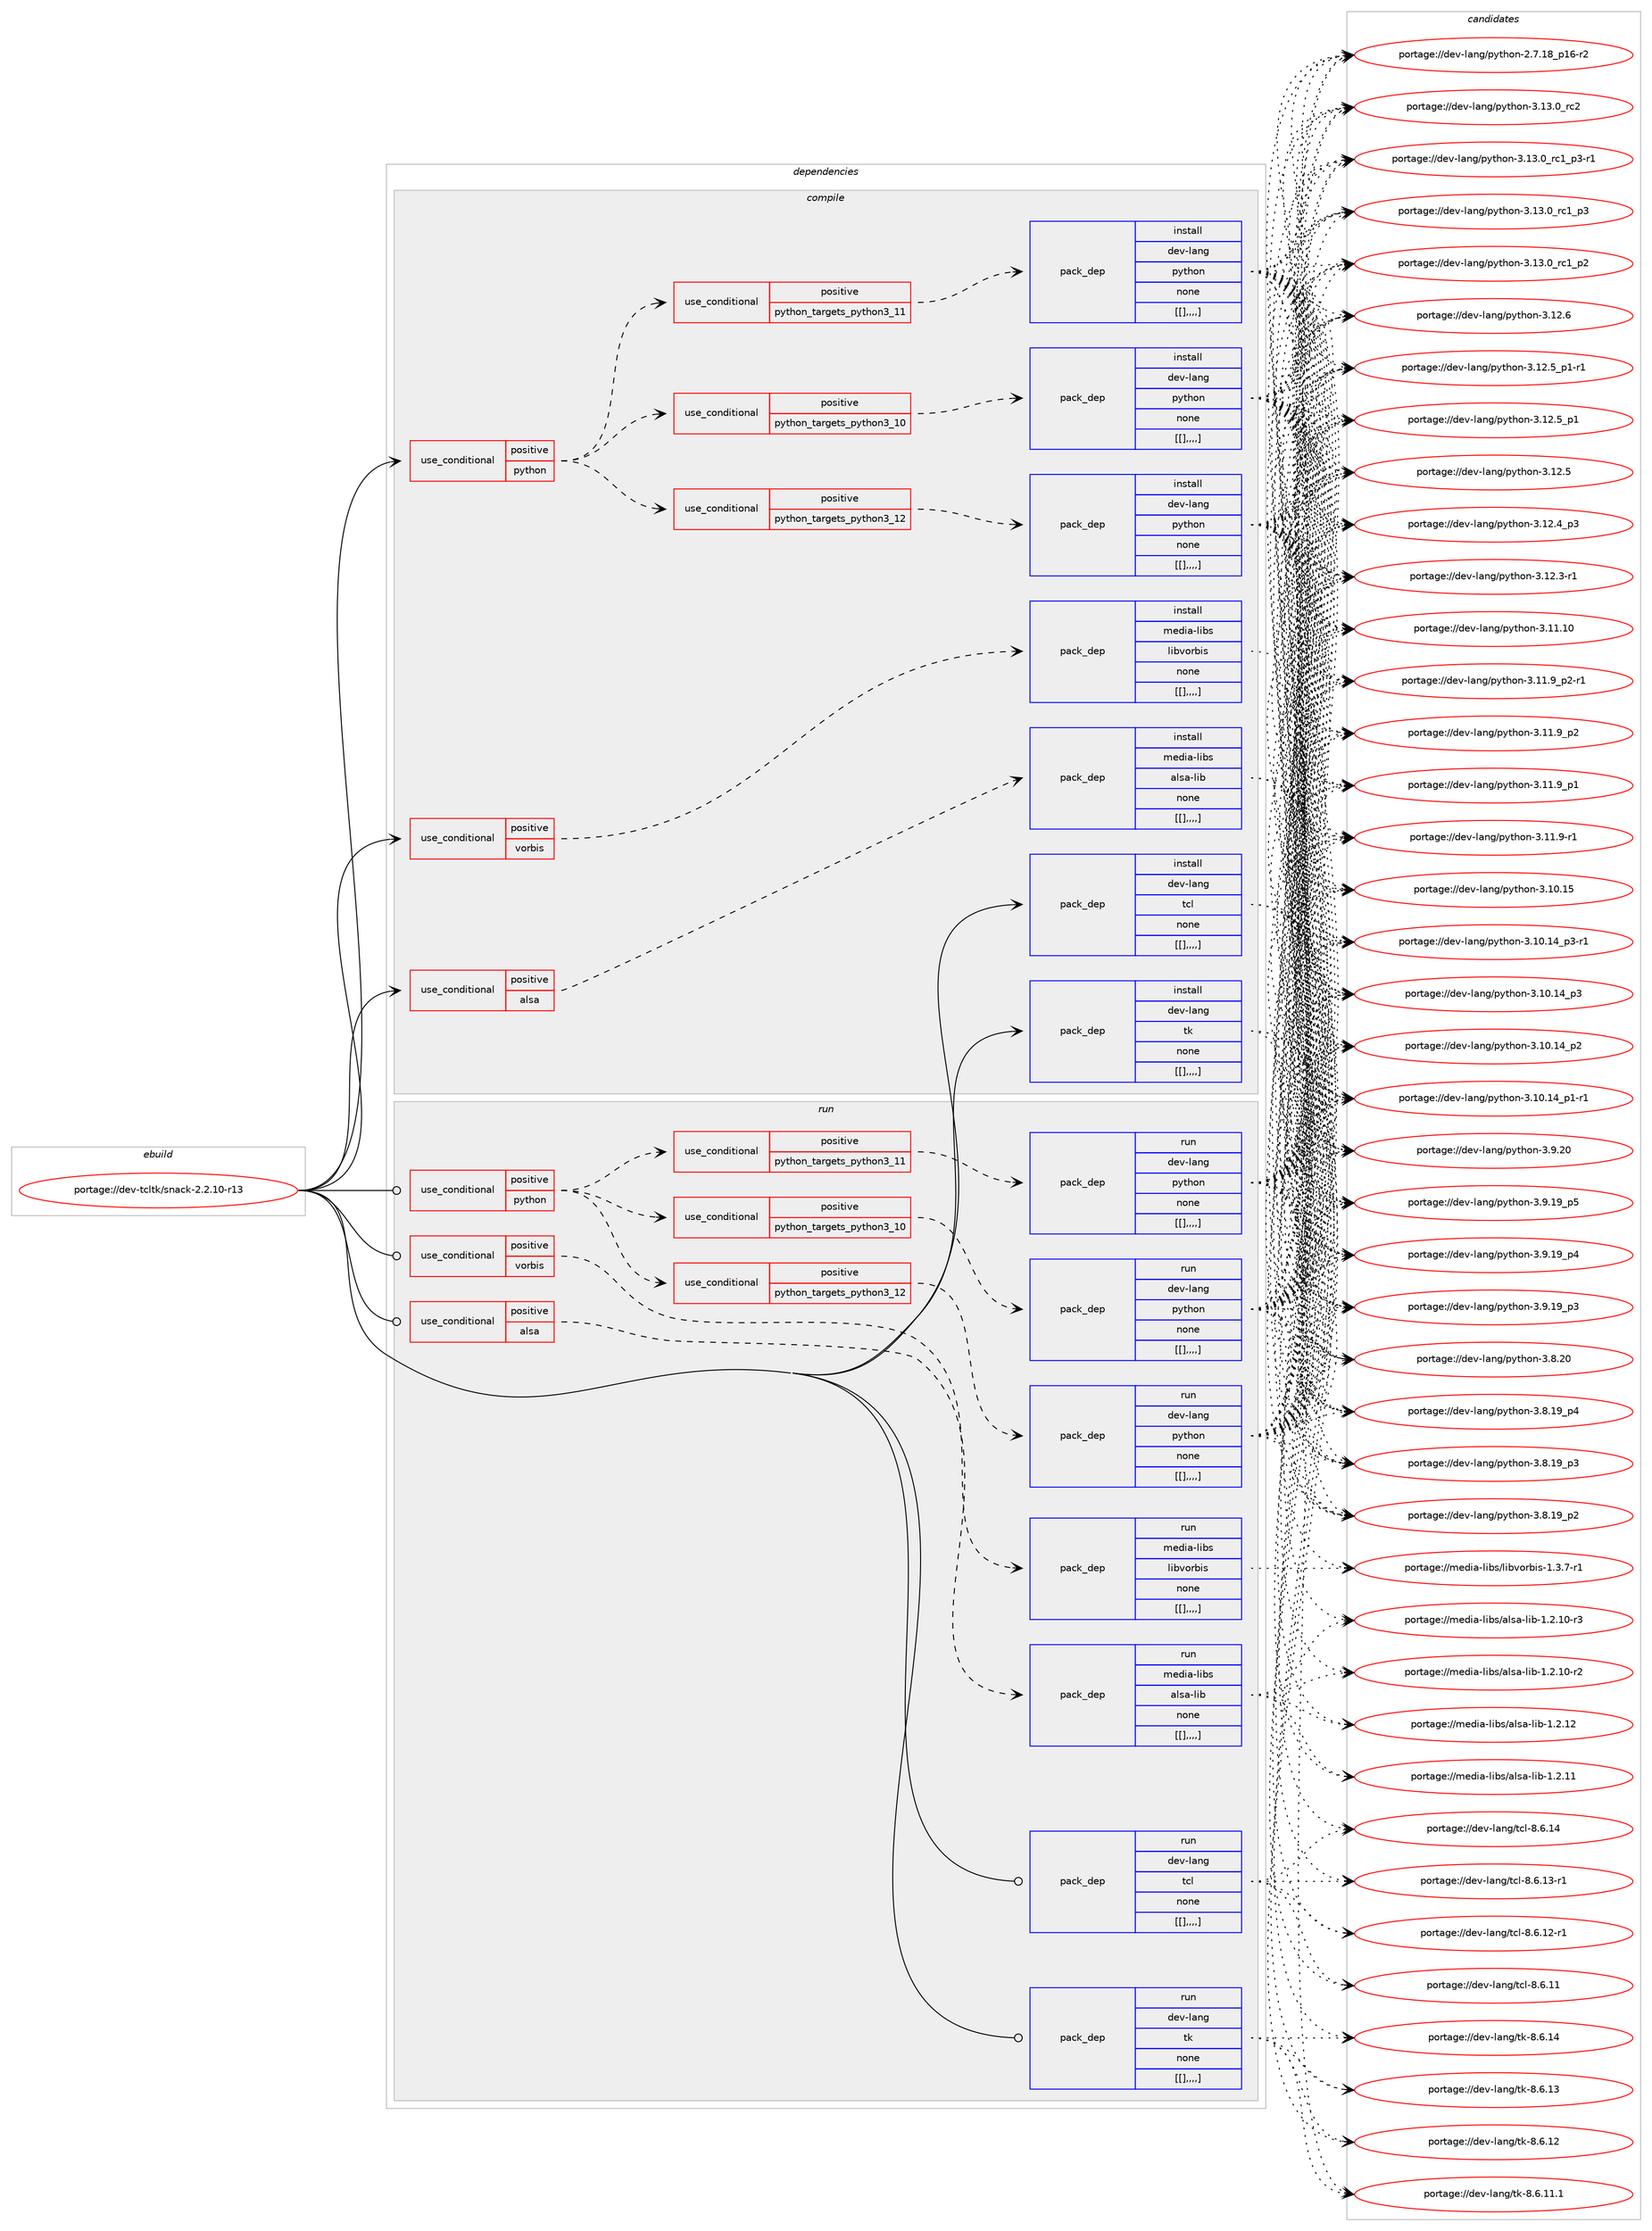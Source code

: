 digraph prolog {

# *************
# Graph options
# *************

newrank=true;
concentrate=true;
compound=true;
graph [rankdir=LR,fontname=Helvetica,fontsize=10,ranksep=1.5];#, ranksep=2.5, nodesep=0.2];
edge  [arrowhead=vee];
node  [fontname=Helvetica,fontsize=10];

# **********
# The ebuild
# **********

subgraph cluster_leftcol {
color=gray;
label=<<i>ebuild</i>>;
id [label="portage://dev-tcltk/snack-2.2.10-r13", color=red, width=4, href="../dev-tcltk/snack-2.2.10-r13.svg"];
}

# ****************
# The dependencies
# ****************

subgraph cluster_midcol {
color=gray;
label=<<i>dependencies</i>>;
subgraph cluster_compile {
fillcolor="#eeeeee";
style=filled;
label=<<i>compile</i>>;
subgraph cond60777 {
dependency212499 [label=<<TABLE BORDER="0" CELLBORDER="1" CELLSPACING="0" CELLPADDING="4"><TR><TD ROWSPAN="3" CELLPADDING="10">use_conditional</TD></TR><TR><TD>positive</TD></TR><TR><TD>alsa</TD></TR></TABLE>>, shape=none, color=red];
subgraph pack150337 {
dependency212500 [label=<<TABLE BORDER="0" CELLBORDER="1" CELLSPACING="0" CELLPADDING="4" WIDTH="220"><TR><TD ROWSPAN="6" CELLPADDING="30">pack_dep</TD></TR><TR><TD WIDTH="110">install</TD></TR><TR><TD>media-libs</TD></TR><TR><TD>alsa-lib</TD></TR><TR><TD>none</TD></TR><TR><TD>[[],,,,]</TD></TR></TABLE>>, shape=none, color=blue];
}
dependency212499:e -> dependency212500:w [weight=20,style="dashed",arrowhead="vee"];
}
id:e -> dependency212499:w [weight=20,style="solid",arrowhead="vee"];
subgraph cond60778 {
dependency212501 [label=<<TABLE BORDER="0" CELLBORDER="1" CELLSPACING="0" CELLPADDING="4"><TR><TD ROWSPAN="3" CELLPADDING="10">use_conditional</TD></TR><TR><TD>positive</TD></TR><TR><TD>python</TD></TR></TABLE>>, shape=none, color=red];
subgraph cond60779 {
dependency212502 [label=<<TABLE BORDER="0" CELLBORDER="1" CELLSPACING="0" CELLPADDING="4"><TR><TD ROWSPAN="3" CELLPADDING="10">use_conditional</TD></TR><TR><TD>positive</TD></TR><TR><TD>python_targets_python3_10</TD></TR></TABLE>>, shape=none, color=red];
subgraph pack150338 {
dependency212503 [label=<<TABLE BORDER="0" CELLBORDER="1" CELLSPACING="0" CELLPADDING="4" WIDTH="220"><TR><TD ROWSPAN="6" CELLPADDING="30">pack_dep</TD></TR><TR><TD WIDTH="110">install</TD></TR><TR><TD>dev-lang</TD></TR><TR><TD>python</TD></TR><TR><TD>none</TD></TR><TR><TD>[[],,,,]</TD></TR></TABLE>>, shape=none, color=blue];
}
dependency212502:e -> dependency212503:w [weight=20,style="dashed",arrowhead="vee"];
}
dependency212501:e -> dependency212502:w [weight=20,style="dashed",arrowhead="vee"];
subgraph cond60780 {
dependency212504 [label=<<TABLE BORDER="0" CELLBORDER="1" CELLSPACING="0" CELLPADDING="4"><TR><TD ROWSPAN="3" CELLPADDING="10">use_conditional</TD></TR><TR><TD>positive</TD></TR><TR><TD>python_targets_python3_11</TD></TR></TABLE>>, shape=none, color=red];
subgraph pack150339 {
dependency212505 [label=<<TABLE BORDER="0" CELLBORDER="1" CELLSPACING="0" CELLPADDING="4" WIDTH="220"><TR><TD ROWSPAN="6" CELLPADDING="30">pack_dep</TD></TR><TR><TD WIDTH="110">install</TD></TR><TR><TD>dev-lang</TD></TR><TR><TD>python</TD></TR><TR><TD>none</TD></TR><TR><TD>[[],,,,]</TD></TR></TABLE>>, shape=none, color=blue];
}
dependency212504:e -> dependency212505:w [weight=20,style="dashed",arrowhead="vee"];
}
dependency212501:e -> dependency212504:w [weight=20,style="dashed",arrowhead="vee"];
subgraph cond60781 {
dependency212506 [label=<<TABLE BORDER="0" CELLBORDER="1" CELLSPACING="0" CELLPADDING="4"><TR><TD ROWSPAN="3" CELLPADDING="10">use_conditional</TD></TR><TR><TD>positive</TD></TR><TR><TD>python_targets_python3_12</TD></TR></TABLE>>, shape=none, color=red];
subgraph pack150340 {
dependency212507 [label=<<TABLE BORDER="0" CELLBORDER="1" CELLSPACING="0" CELLPADDING="4" WIDTH="220"><TR><TD ROWSPAN="6" CELLPADDING="30">pack_dep</TD></TR><TR><TD WIDTH="110">install</TD></TR><TR><TD>dev-lang</TD></TR><TR><TD>python</TD></TR><TR><TD>none</TD></TR><TR><TD>[[],,,,]</TD></TR></TABLE>>, shape=none, color=blue];
}
dependency212506:e -> dependency212507:w [weight=20,style="dashed",arrowhead="vee"];
}
dependency212501:e -> dependency212506:w [weight=20,style="dashed",arrowhead="vee"];
}
id:e -> dependency212501:w [weight=20,style="solid",arrowhead="vee"];
subgraph cond60782 {
dependency212508 [label=<<TABLE BORDER="0" CELLBORDER="1" CELLSPACING="0" CELLPADDING="4"><TR><TD ROWSPAN="3" CELLPADDING="10">use_conditional</TD></TR><TR><TD>positive</TD></TR><TR><TD>vorbis</TD></TR></TABLE>>, shape=none, color=red];
subgraph pack150341 {
dependency212509 [label=<<TABLE BORDER="0" CELLBORDER="1" CELLSPACING="0" CELLPADDING="4" WIDTH="220"><TR><TD ROWSPAN="6" CELLPADDING="30">pack_dep</TD></TR><TR><TD WIDTH="110">install</TD></TR><TR><TD>media-libs</TD></TR><TR><TD>libvorbis</TD></TR><TR><TD>none</TD></TR><TR><TD>[[],,,,]</TD></TR></TABLE>>, shape=none, color=blue];
}
dependency212508:e -> dependency212509:w [weight=20,style="dashed",arrowhead="vee"];
}
id:e -> dependency212508:w [weight=20,style="solid",arrowhead="vee"];
subgraph pack150342 {
dependency212510 [label=<<TABLE BORDER="0" CELLBORDER="1" CELLSPACING="0" CELLPADDING="4" WIDTH="220"><TR><TD ROWSPAN="6" CELLPADDING="30">pack_dep</TD></TR><TR><TD WIDTH="110">install</TD></TR><TR><TD>dev-lang</TD></TR><TR><TD>tcl</TD></TR><TR><TD>none</TD></TR><TR><TD>[[],,,,]</TD></TR></TABLE>>, shape=none, color=blue];
}
id:e -> dependency212510:w [weight=20,style="solid",arrowhead="vee"];
subgraph pack150343 {
dependency212511 [label=<<TABLE BORDER="0" CELLBORDER="1" CELLSPACING="0" CELLPADDING="4" WIDTH="220"><TR><TD ROWSPAN="6" CELLPADDING="30">pack_dep</TD></TR><TR><TD WIDTH="110">install</TD></TR><TR><TD>dev-lang</TD></TR><TR><TD>tk</TD></TR><TR><TD>none</TD></TR><TR><TD>[[],,,,]</TD></TR></TABLE>>, shape=none, color=blue];
}
id:e -> dependency212511:w [weight=20,style="solid",arrowhead="vee"];
}
subgraph cluster_compileandrun {
fillcolor="#eeeeee";
style=filled;
label=<<i>compile and run</i>>;
}
subgraph cluster_run {
fillcolor="#eeeeee";
style=filled;
label=<<i>run</i>>;
subgraph cond60783 {
dependency212512 [label=<<TABLE BORDER="0" CELLBORDER="1" CELLSPACING="0" CELLPADDING="4"><TR><TD ROWSPAN="3" CELLPADDING="10">use_conditional</TD></TR><TR><TD>positive</TD></TR><TR><TD>alsa</TD></TR></TABLE>>, shape=none, color=red];
subgraph pack150344 {
dependency212513 [label=<<TABLE BORDER="0" CELLBORDER="1" CELLSPACING="0" CELLPADDING="4" WIDTH="220"><TR><TD ROWSPAN="6" CELLPADDING="30">pack_dep</TD></TR><TR><TD WIDTH="110">run</TD></TR><TR><TD>media-libs</TD></TR><TR><TD>alsa-lib</TD></TR><TR><TD>none</TD></TR><TR><TD>[[],,,,]</TD></TR></TABLE>>, shape=none, color=blue];
}
dependency212512:e -> dependency212513:w [weight=20,style="dashed",arrowhead="vee"];
}
id:e -> dependency212512:w [weight=20,style="solid",arrowhead="odot"];
subgraph cond60784 {
dependency212514 [label=<<TABLE BORDER="0" CELLBORDER="1" CELLSPACING="0" CELLPADDING="4"><TR><TD ROWSPAN="3" CELLPADDING="10">use_conditional</TD></TR><TR><TD>positive</TD></TR><TR><TD>python</TD></TR></TABLE>>, shape=none, color=red];
subgraph cond60785 {
dependency212515 [label=<<TABLE BORDER="0" CELLBORDER="1" CELLSPACING="0" CELLPADDING="4"><TR><TD ROWSPAN="3" CELLPADDING="10">use_conditional</TD></TR><TR><TD>positive</TD></TR><TR><TD>python_targets_python3_10</TD></TR></TABLE>>, shape=none, color=red];
subgraph pack150345 {
dependency212516 [label=<<TABLE BORDER="0" CELLBORDER="1" CELLSPACING="0" CELLPADDING="4" WIDTH="220"><TR><TD ROWSPAN="6" CELLPADDING="30">pack_dep</TD></TR><TR><TD WIDTH="110">run</TD></TR><TR><TD>dev-lang</TD></TR><TR><TD>python</TD></TR><TR><TD>none</TD></TR><TR><TD>[[],,,,]</TD></TR></TABLE>>, shape=none, color=blue];
}
dependency212515:e -> dependency212516:w [weight=20,style="dashed",arrowhead="vee"];
}
dependency212514:e -> dependency212515:w [weight=20,style="dashed",arrowhead="vee"];
subgraph cond60786 {
dependency212517 [label=<<TABLE BORDER="0" CELLBORDER="1" CELLSPACING="0" CELLPADDING="4"><TR><TD ROWSPAN="3" CELLPADDING="10">use_conditional</TD></TR><TR><TD>positive</TD></TR><TR><TD>python_targets_python3_11</TD></TR></TABLE>>, shape=none, color=red];
subgraph pack150346 {
dependency212518 [label=<<TABLE BORDER="0" CELLBORDER="1" CELLSPACING="0" CELLPADDING="4" WIDTH="220"><TR><TD ROWSPAN="6" CELLPADDING="30">pack_dep</TD></TR><TR><TD WIDTH="110">run</TD></TR><TR><TD>dev-lang</TD></TR><TR><TD>python</TD></TR><TR><TD>none</TD></TR><TR><TD>[[],,,,]</TD></TR></TABLE>>, shape=none, color=blue];
}
dependency212517:e -> dependency212518:w [weight=20,style="dashed",arrowhead="vee"];
}
dependency212514:e -> dependency212517:w [weight=20,style="dashed",arrowhead="vee"];
subgraph cond60787 {
dependency212519 [label=<<TABLE BORDER="0" CELLBORDER="1" CELLSPACING="0" CELLPADDING="4"><TR><TD ROWSPAN="3" CELLPADDING="10">use_conditional</TD></TR><TR><TD>positive</TD></TR><TR><TD>python_targets_python3_12</TD></TR></TABLE>>, shape=none, color=red];
subgraph pack150347 {
dependency212520 [label=<<TABLE BORDER="0" CELLBORDER="1" CELLSPACING="0" CELLPADDING="4" WIDTH="220"><TR><TD ROWSPAN="6" CELLPADDING="30">pack_dep</TD></TR><TR><TD WIDTH="110">run</TD></TR><TR><TD>dev-lang</TD></TR><TR><TD>python</TD></TR><TR><TD>none</TD></TR><TR><TD>[[],,,,]</TD></TR></TABLE>>, shape=none, color=blue];
}
dependency212519:e -> dependency212520:w [weight=20,style="dashed",arrowhead="vee"];
}
dependency212514:e -> dependency212519:w [weight=20,style="dashed",arrowhead="vee"];
}
id:e -> dependency212514:w [weight=20,style="solid",arrowhead="odot"];
subgraph cond60788 {
dependency212521 [label=<<TABLE BORDER="0" CELLBORDER="1" CELLSPACING="0" CELLPADDING="4"><TR><TD ROWSPAN="3" CELLPADDING="10">use_conditional</TD></TR><TR><TD>positive</TD></TR><TR><TD>vorbis</TD></TR></TABLE>>, shape=none, color=red];
subgraph pack150348 {
dependency212522 [label=<<TABLE BORDER="0" CELLBORDER="1" CELLSPACING="0" CELLPADDING="4" WIDTH="220"><TR><TD ROWSPAN="6" CELLPADDING="30">pack_dep</TD></TR><TR><TD WIDTH="110">run</TD></TR><TR><TD>media-libs</TD></TR><TR><TD>libvorbis</TD></TR><TR><TD>none</TD></TR><TR><TD>[[],,,,]</TD></TR></TABLE>>, shape=none, color=blue];
}
dependency212521:e -> dependency212522:w [weight=20,style="dashed",arrowhead="vee"];
}
id:e -> dependency212521:w [weight=20,style="solid",arrowhead="odot"];
subgraph pack150349 {
dependency212523 [label=<<TABLE BORDER="0" CELLBORDER="1" CELLSPACING="0" CELLPADDING="4" WIDTH="220"><TR><TD ROWSPAN="6" CELLPADDING="30">pack_dep</TD></TR><TR><TD WIDTH="110">run</TD></TR><TR><TD>dev-lang</TD></TR><TR><TD>tcl</TD></TR><TR><TD>none</TD></TR><TR><TD>[[],,,,]</TD></TR></TABLE>>, shape=none, color=blue];
}
id:e -> dependency212523:w [weight=20,style="solid",arrowhead="odot"];
subgraph pack150350 {
dependency212524 [label=<<TABLE BORDER="0" CELLBORDER="1" CELLSPACING="0" CELLPADDING="4" WIDTH="220"><TR><TD ROWSPAN="6" CELLPADDING="30">pack_dep</TD></TR><TR><TD WIDTH="110">run</TD></TR><TR><TD>dev-lang</TD></TR><TR><TD>tk</TD></TR><TR><TD>none</TD></TR><TR><TD>[[],,,,]</TD></TR></TABLE>>, shape=none, color=blue];
}
id:e -> dependency212524:w [weight=20,style="solid",arrowhead="odot"];
}
}

# **************
# The candidates
# **************

subgraph cluster_choices {
rank=same;
color=gray;
label=<<i>candidates</i>>;

subgraph choice150337 {
color=black;
nodesep=1;
choice109101100105974510810598115479710811597451081059845494650464950 [label="portage://media-libs/alsa-lib-1.2.12", color=red, width=4,href="../media-libs/alsa-lib-1.2.12.svg"];
choice109101100105974510810598115479710811597451081059845494650464949 [label="portage://media-libs/alsa-lib-1.2.11", color=red, width=4,href="../media-libs/alsa-lib-1.2.11.svg"];
choice1091011001059745108105981154797108115974510810598454946504649484511451 [label="portage://media-libs/alsa-lib-1.2.10-r3", color=red, width=4,href="../media-libs/alsa-lib-1.2.10-r3.svg"];
choice1091011001059745108105981154797108115974510810598454946504649484511450 [label="portage://media-libs/alsa-lib-1.2.10-r2", color=red, width=4,href="../media-libs/alsa-lib-1.2.10-r2.svg"];
dependency212500:e -> choice109101100105974510810598115479710811597451081059845494650464950:w [style=dotted,weight="100"];
dependency212500:e -> choice109101100105974510810598115479710811597451081059845494650464949:w [style=dotted,weight="100"];
dependency212500:e -> choice1091011001059745108105981154797108115974510810598454946504649484511451:w [style=dotted,weight="100"];
dependency212500:e -> choice1091011001059745108105981154797108115974510810598454946504649484511450:w [style=dotted,weight="100"];
}
subgraph choice150338 {
color=black;
nodesep=1;
choice10010111845108971101034711212111610411111045514649514648951149950 [label="portage://dev-lang/python-3.13.0_rc2", color=red, width=4,href="../dev-lang/python-3.13.0_rc2.svg"];
choice1001011184510897110103471121211161041111104551464951464895114994995112514511449 [label="portage://dev-lang/python-3.13.0_rc1_p3-r1", color=red, width=4,href="../dev-lang/python-3.13.0_rc1_p3-r1.svg"];
choice100101118451089711010347112121116104111110455146495146489511499499511251 [label="portage://dev-lang/python-3.13.0_rc1_p3", color=red, width=4,href="../dev-lang/python-3.13.0_rc1_p3.svg"];
choice100101118451089711010347112121116104111110455146495146489511499499511250 [label="portage://dev-lang/python-3.13.0_rc1_p2", color=red, width=4,href="../dev-lang/python-3.13.0_rc1_p2.svg"];
choice10010111845108971101034711212111610411111045514649504654 [label="portage://dev-lang/python-3.12.6", color=red, width=4,href="../dev-lang/python-3.12.6.svg"];
choice1001011184510897110103471121211161041111104551464950465395112494511449 [label="portage://dev-lang/python-3.12.5_p1-r1", color=red, width=4,href="../dev-lang/python-3.12.5_p1-r1.svg"];
choice100101118451089711010347112121116104111110455146495046539511249 [label="portage://dev-lang/python-3.12.5_p1", color=red, width=4,href="../dev-lang/python-3.12.5_p1.svg"];
choice10010111845108971101034711212111610411111045514649504653 [label="portage://dev-lang/python-3.12.5", color=red, width=4,href="../dev-lang/python-3.12.5.svg"];
choice100101118451089711010347112121116104111110455146495046529511251 [label="portage://dev-lang/python-3.12.4_p3", color=red, width=4,href="../dev-lang/python-3.12.4_p3.svg"];
choice100101118451089711010347112121116104111110455146495046514511449 [label="portage://dev-lang/python-3.12.3-r1", color=red, width=4,href="../dev-lang/python-3.12.3-r1.svg"];
choice1001011184510897110103471121211161041111104551464949464948 [label="portage://dev-lang/python-3.11.10", color=red, width=4,href="../dev-lang/python-3.11.10.svg"];
choice1001011184510897110103471121211161041111104551464949465795112504511449 [label="portage://dev-lang/python-3.11.9_p2-r1", color=red, width=4,href="../dev-lang/python-3.11.9_p2-r1.svg"];
choice100101118451089711010347112121116104111110455146494946579511250 [label="portage://dev-lang/python-3.11.9_p2", color=red, width=4,href="../dev-lang/python-3.11.9_p2.svg"];
choice100101118451089711010347112121116104111110455146494946579511249 [label="portage://dev-lang/python-3.11.9_p1", color=red, width=4,href="../dev-lang/python-3.11.9_p1.svg"];
choice100101118451089711010347112121116104111110455146494946574511449 [label="portage://dev-lang/python-3.11.9-r1", color=red, width=4,href="../dev-lang/python-3.11.9-r1.svg"];
choice1001011184510897110103471121211161041111104551464948464953 [label="portage://dev-lang/python-3.10.15", color=red, width=4,href="../dev-lang/python-3.10.15.svg"];
choice100101118451089711010347112121116104111110455146494846495295112514511449 [label="portage://dev-lang/python-3.10.14_p3-r1", color=red, width=4,href="../dev-lang/python-3.10.14_p3-r1.svg"];
choice10010111845108971101034711212111610411111045514649484649529511251 [label="portage://dev-lang/python-3.10.14_p3", color=red, width=4,href="../dev-lang/python-3.10.14_p3.svg"];
choice10010111845108971101034711212111610411111045514649484649529511250 [label="portage://dev-lang/python-3.10.14_p2", color=red, width=4,href="../dev-lang/python-3.10.14_p2.svg"];
choice100101118451089711010347112121116104111110455146494846495295112494511449 [label="portage://dev-lang/python-3.10.14_p1-r1", color=red, width=4,href="../dev-lang/python-3.10.14_p1-r1.svg"];
choice10010111845108971101034711212111610411111045514657465048 [label="portage://dev-lang/python-3.9.20", color=red, width=4,href="../dev-lang/python-3.9.20.svg"];
choice100101118451089711010347112121116104111110455146574649579511253 [label="portage://dev-lang/python-3.9.19_p5", color=red, width=4,href="../dev-lang/python-3.9.19_p5.svg"];
choice100101118451089711010347112121116104111110455146574649579511252 [label="portage://dev-lang/python-3.9.19_p4", color=red, width=4,href="../dev-lang/python-3.9.19_p4.svg"];
choice100101118451089711010347112121116104111110455146574649579511251 [label="portage://dev-lang/python-3.9.19_p3", color=red, width=4,href="../dev-lang/python-3.9.19_p3.svg"];
choice10010111845108971101034711212111610411111045514656465048 [label="portage://dev-lang/python-3.8.20", color=red, width=4,href="../dev-lang/python-3.8.20.svg"];
choice100101118451089711010347112121116104111110455146564649579511252 [label="portage://dev-lang/python-3.8.19_p4", color=red, width=4,href="../dev-lang/python-3.8.19_p4.svg"];
choice100101118451089711010347112121116104111110455146564649579511251 [label="portage://dev-lang/python-3.8.19_p3", color=red, width=4,href="../dev-lang/python-3.8.19_p3.svg"];
choice100101118451089711010347112121116104111110455146564649579511250 [label="portage://dev-lang/python-3.8.19_p2", color=red, width=4,href="../dev-lang/python-3.8.19_p2.svg"];
choice100101118451089711010347112121116104111110455046554649569511249544511450 [label="portage://dev-lang/python-2.7.18_p16-r2", color=red, width=4,href="../dev-lang/python-2.7.18_p16-r2.svg"];
dependency212503:e -> choice10010111845108971101034711212111610411111045514649514648951149950:w [style=dotted,weight="100"];
dependency212503:e -> choice1001011184510897110103471121211161041111104551464951464895114994995112514511449:w [style=dotted,weight="100"];
dependency212503:e -> choice100101118451089711010347112121116104111110455146495146489511499499511251:w [style=dotted,weight="100"];
dependency212503:e -> choice100101118451089711010347112121116104111110455146495146489511499499511250:w [style=dotted,weight="100"];
dependency212503:e -> choice10010111845108971101034711212111610411111045514649504654:w [style=dotted,weight="100"];
dependency212503:e -> choice1001011184510897110103471121211161041111104551464950465395112494511449:w [style=dotted,weight="100"];
dependency212503:e -> choice100101118451089711010347112121116104111110455146495046539511249:w [style=dotted,weight="100"];
dependency212503:e -> choice10010111845108971101034711212111610411111045514649504653:w [style=dotted,weight="100"];
dependency212503:e -> choice100101118451089711010347112121116104111110455146495046529511251:w [style=dotted,weight="100"];
dependency212503:e -> choice100101118451089711010347112121116104111110455146495046514511449:w [style=dotted,weight="100"];
dependency212503:e -> choice1001011184510897110103471121211161041111104551464949464948:w [style=dotted,weight="100"];
dependency212503:e -> choice1001011184510897110103471121211161041111104551464949465795112504511449:w [style=dotted,weight="100"];
dependency212503:e -> choice100101118451089711010347112121116104111110455146494946579511250:w [style=dotted,weight="100"];
dependency212503:e -> choice100101118451089711010347112121116104111110455146494946579511249:w [style=dotted,weight="100"];
dependency212503:e -> choice100101118451089711010347112121116104111110455146494946574511449:w [style=dotted,weight="100"];
dependency212503:e -> choice1001011184510897110103471121211161041111104551464948464953:w [style=dotted,weight="100"];
dependency212503:e -> choice100101118451089711010347112121116104111110455146494846495295112514511449:w [style=dotted,weight="100"];
dependency212503:e -> choice10010111845108971101034711212111610411111045514649484649529511251:w [style=dotted,weight="100"];
dependency212503:e -> choice10010111845108971101034711212111610411111045514649484649529511250:w [style=dotted,weight="100"];
dependency212503:e -> choice100101118451089711010347112121116104111110455146494846495295112494511449:w [style=dotted,weight="100"];
dependency212503:e -> choice10010111845108971101034711212111610411111045514657465048:w [style=dotted,weight="100"];
dependency212503:e -> choice100101118451089711010347112121116104111110455146574649579511253:w [style=dotted,weight="100"];
dependency212503:e -> choice100101118451089711010347112121116104111110455146574649579511252:w [style=dotted,weight="100"];
dependency212503:e -> choice100101118451089711010347112121116104111110455146574649579511251:w [style=dotted,weight="100"];
dependency212503:e -> choice10010111845108971101034711212111610411111045514656465048:w [style=dotted,weight="100"];
dependency212503:e -> choice100101118451089711010347112121116104111110455146564649579511252:w [style=dotted,weight="100"];
dependency212503:e -> choice100101118451089711010347112121116104111110455146564649579511251:w [style=dotted,weight="100"];
dependency212503:e -> choice100101118451089711010347112121116104111110455146564649579511250:w [style=dotted,weight="100"];
dependency212503:e -> choice100101118451089711010347112121116104111110455046554649569511249544511450:w [style=dotted,weight="100"];
}
subgraph choice150339 {
color=black;
nodesep=1;
choice10010111845108971101034711212111610411111045514649514648951149950 [label="portage://dev-lang/python-3.13.0_rc2", color=red, width=4,href="../dev-lang/python-3.13.0_rc2.svg"];
choice1001011184510897110103471121211161041111104551464951464895114994995112514511449 [label="portage://dev-lang/python-3.13.0_rc1_p3-r1", color=red, width=4,href="../dev-lang/python-3.13.0_rc1_p3-r1.svg"];
choice100101118451089711010347112121116104111110455146495146489511499499511251 [label="portage://dev-lang/python-3.13.0_rc1_p3", color=red, width=4,href="../dev-lang/python-3.13.0_rc1_p3.svg"];
choice100101118451089711010347112121116104111110455146495146489511499499511250 [label="portage://dev-lang/python-3.13.0_rc1_p2", color=red, width=4,href="../dev-lang/python-3.13.0_rc1_p2.svg"];
choice10010111845108971101034711212111610411111045514649504654 [label="portage://dev-lang/python-3.12.6", color=red, width=4,href="../dev-lang/python-3.12.6.svg"];
choice1001011184510897110103471121211161041111104551464950465395112494511449 [label="portage://dev-lang/python-3.12.5_p1-r1", color=red, width=4,href="../dev-lang/python-3.12.5_p1-r1.svg"];
choice100101118451089711010347112121116104111110455146495046539511249 [label="portage://dev-lang/python-3.12.5_p1", color=red, width=4,href="../dev-lang/python-3.12.5_p1.svg"];
choice10010111845108971101034711212111610411111045514649504653 [label="portage://dev-lang/python-3.12.5", color=red, width=4,href="../dev-lang/python-3.12.5.svg"];
choice100101118451089711010347112121116104111110455146495046529511251 [label="portage://dev-lang/python-3.12.4_p3", color=red, width=4,href="../dev-lang/python-3.12.4_p3.svg"];
choice100101118451089711010347112121116104111110455146495046514511449 [label="portage://dev-lang/python-3.12.3-r1", color=red, width=4,href="../dev-lang/python-3.12.3-r1.svg"];
choice1001011184510897110103471121211161041111104551464949464948 [label="portage://dev-lang/python-3.11.10", color=red, width=4,href="../dev-lang/python-3.11.10.svg"];
choice1001011184510897110103471121211161041111104551464949465795112504511449 [label="portage://dev-lang/python-3.11.9_p2-r1", color=red, width=4,href="../dev-lang/python-3.11.9_p2-r1.svg"];
choice100101118451089711010347112121116104111110455146494946579511250 [label="portage://dev-lang/python-3.11.9_p2", color=red, width=4,href="../dev-lang/python-3.11.9_p2.svg"];
choice100101118451089711010347112121116104111110455146494946579511249 [label="portage://dev-lang/python-3.11.9_p1", color=red, width=4,href="../dev-lang/python-3.11.9_p1.svg"];
choice100101118451089711010347112121116104111110455146494946574511449 [label="portage://dev-lang/python-3.11.9-r1", color=red, width=4,href="../dev-lang/python-3.11.9-r1.svg"];
choice1001011184510897110103471121211161041111104551464948464953 [label="portage://dev-lang/python-3.10.15", color=red, width=4,href="../dev-lang/python-3.10.15.svg"];
choice100101118451089711010347112121116104111110455146494846495295112514511449 [label="portage://dev-lang/python-3.10.14_p3-r1", color=red, width=4,href="../dev-lang/python-3.10.14_p3-r1.svg"];
choice10010111845108971101034711212111610411111045514649484649529511251 [label="portage://dev-lang/python-3.10.14_p3", color=red, width=4,href="../dev-lang/python-3.10.14_p3.svg"];
choice10010111845108971101034711212111610411111045514649484649529511250 [label="portage://dev-lang/python-3.10.14_p2", color=red, width=4,href="../dev-lang/python-3.10.14_p2.svg"];
choice100101118451089711010347112121116104111110455146494846495295112494511449 [label="portage://dev-lang/python-3.10.14_p1-r1", color=red, width=4,href="../dev-lang/python-3.10.14_p1-r1.svg"];
choice10010111845108971101034711212111610411111045514657465048 [label="portage://dev-lang/python-3.9.20", color=red, width=4,href="../dev-lang/python-3.9.20.svg"];
choice100101118451089711010347112121116104111110455146574649579511253 [label="portage://dev-lang/python-3.9.19_p5", color=red, width=4,href="../dev-lang/python-3.9.19_p5.svg"];
choice100101118451089711010347112121116104111110455146574649579511252 [label="portage://dev-lang/python-3.9.19_p4", color=red, width=4,href="../dev-lang/python-3.9.19_p4.svg"];
choice100101118451089711010347112121116104111110455146574649579511251 [label="portage://dev-lang/python-3.9.19_p3", color=red, width=4,href="../dev-lang/python-3.9.19_p3.svg"];
choice10010111845108971101034711212111610411111045514656465048 [label="portage://dev-lang/python-3.8.20", color=red, width=4,href="../dev-lang/python-3.8.20.svg"];
choice100101118451089711010347112121116104111110455146564649579511252 [label="portage://dev-lang/python-3.8.19_p4", color=red, width=4,href="../dev-lang/python-3.8.19_p4.svg"];
choice100101118451089711010347112121116104111110455146564649579511251 [label="portage://dev-lang/python-3.8.19_p3", color=red, width=4,href="../dev-lang/python-3.8.19_p3.svg"];
choice100101118451089711010347112121116104111110455146564649579511250 [label="portage://dev-lang/python-3.8.19_p2", color=red, width=4,href="../dev-lang/python-3.8.19_p2.svg"];
choice100101118451089711010347112121116104111110455046554649569511249544511450 [label="portage://dev-lang/python-2.7.18_p16-r2", color=red, width=4,href="../dev-lang/python-2.7.18_p16-r2.svg"];
dependency212505:e -> choice10010111845108971101034711212111610411111045514649514648951149950:w [style=dotted,weight="100"];
dependency212505:e -> choice1001011184510897110103471121211161041111104551464951464895114994995112514511449:w [style=dotted,weight="100"];
dependency212505:e -> choice100101118451089711010347112121116104111110455146495146489511499499511251:w [style=dotted,weight="100"];
dependency212505:e -> choice100101118451089711010347112121116104111110455146495146489511499499511250:w [style=dotted,weight="100"];
dependency212505:e -> choice10010111845108971101034711212111610411111045514649504654:w [style=dotted,weight="100"];
dependency212505:e -> choice1001011184510897110103471121211161041111104551464950465395112494511449:w [style=dotted,weight="100"];
dependency212505:e -> choice100101118451089711010347112121116104111110455146495046539511249:w [style=dotted,weight="100"];
dependency212505:e -> choice10010111845108971101034711212111610411111045514649504653:w [style=dotted,weight="100"];
dependency212505:e -> choice100101118451089711010347112121116104111110455146495046529511251:w [style=dotted,weight="100"];
dependency212505:e -> choice100101118451089711010347112121116104111110455146495046514511449:w [style=dotted,weight="100"];
dependency212505:e -> choice1001011184510897110103471121211161041111104551464949464948:w [style=dotted,weight="100"];
dependency212505:e -> choice1001011184510897110103471121211161041111104551464949465795112504511449:w [style=dotted,weight="100"];
dependency212505:e -> choice100101118451089711010347112121116104111110455146494946579511250:w [style=dotted,weight="100"];
dependency212505:e -> choice100101118451089711010347112121116104111110455146494946579511249:w [style=dotted,weight="100"];
dependency212505:e -> choice100101118451089711010347112121116104111110455146494946574511449:w [style=dotted,weight="100"];
dependency212505:e -> choice1001011184510897110103471121211161041111104551464948464953:w [style=dotted,weight="100"];
dependency212505:e -> choice100101118451089711010347112121116104111110455146494846495295112514511449:w [style=dotted,weight="100"];
dependency212505:e -> choice10010111845108971101034711212111610411111045514649484649529511251:w [style=dotted,weight="100"];
dependency212505:e -> choice10010111845108971101034711212111610411111045514649484649529511250:w [style=dotted,weight="100"];
dependency212505:e -> choice100101118451089711010347112121116104111110455146494846495295112494511449:w [style=dotted,weight="100"];
dependency212505:e -> choice10010111845108971101034711212111610411111045514657465048:w [style=dotted,weight="100"];
dependency212505:e -> choice100101118451089711010347112121116104111110455146574649579511253:w [style=dotted,weight="100"];
dependency212505:e -> choice100101118451089711010347112121116104111110455146574649579511252:w [style=dotted,weight="100"];
dependency212505:e -> choice100101118451089711010347112121116104111110455146574649579511251:w [style=dotted,weight="100"];
dependency212505:e -> choice10010111845108971101034711212111610411111045514656465048:w [style=dotted,weight="100"];
dependency212505:e -> choice100101118451089711010347112121116104111110455146564649579511252:w [style=dotted,weight="100"];
dependency212505:e -> choice100101118451089711010347112121116104111110455146564649579511251:w [style=dotted,weight="100"];
dependency212505:e -> choice100101118451089711010347112121116104111110455146564649579511250:w [style=dotted,weight="100"];
dependency212505:e -> choice100101118451089711010347112121116104111110455046554649569511249544511450:w [style=dotted,weight="100"];
}
subgraph choice150340 {
color=black;
nodesep=1;
choice10010111845108971101034711212111610411111045514649514648951149950 [label="portage://dev-lang/python-3.13.0_rc2", color=red, width=4,href="../dev-lang/python-3.13.0_rc2.svg"];
choice1001011184510897110103471121211161041111104551464951464895114994995112514511449 [label="portage://dev-lang/python-3.13.0_rc1_p3-r1", color=red, width=4,href="../dev-lang/python-3.13.0_rc1_p3-r1.svg"];
choice100101118451089711010347112121116104111110455146495146489511499499511251 [label="portage://dev-lang/python-3.13.0_rc1_p3", color=red, width=4,href="../dev-lang/python-3.13.0_rc1_p3.svg"];
choice100101118451089711010347112121116104111110455146495146489511499499511250 [label="portage://dev-lang/python-3.13.0_rc1_p2", color=red, width=4,href="../dev-lang/python-3.13.0_rc1_p2.svg"];
choice10010111845108971101034711212111610411111045514649504654 [label="portage://dev-lang/python-3.12.6", color=red, width=4,href="../dev-lang/python-3.12.6.svg"];
choice1001011184510897110103471121211161041111104551464950465395112494511449 [label="portage://dev-lang/python-3.12.5_p1-r1", color=red, width=4,href="../dev-lang/python-3.12.5_p1-r1.svg"];
choice100101118451089711010347112121116104111110455146495046539511249 [label="portage://dev-lang/python-3.12.5_p1", color=red, width=4,href="../dev-lang/python-3.12.5_p1.svg"];
choice10010111845108971101034711212111610411111045514649504653 [label="portage://dev-lang/python-3.12.5", color=red, width=4,href="../dev-lang/python-3.12.5.svg"];
choice100101118451089711010347112121116104111110455146495046529511251 [label="portage://dev-lang/python-3.12.4_p3", color=red, width=4,href="../dev-lang/python-3.12.4_p3.svg"];
choice100101118451089711010347112121116104111110455146495046514511449 [label="portage://dev-lang/python-3.12.3-r1", color=red, width=4,href="../dev-lang/python-3.12.3-r1.svg"];
choice1001011184510897110103471121211161041111104551464949464948 [label="portage://dev-lang/python-3.11.10", color=red, width=4,href="../dev-lang/python-3.11.10.svg"];
choice1001011184510897110103471121211161041111104551464949465795112504511449 [label="portage://dev-lang/python-3.11.9_p2-r1", color=red, width=4,href="../dev-lang/python-3.11.9_p2-r1.svg"];
choice100101118451089711010347112121116104111110455146494946579511250 [label="portage://dev-lang/python-3.11.9_p2", color=red, width=4,href="../dev-lang/python-3.11.9_p2.svg"];
choice100101118451089711010347112121116104111110455146494946579511249 [label="portage://dev-lang/python-3.11.9_p1", color=red, width=4,href="../dev-lang/python-3.11.9_p1.svg"];
choice100101118451089711010347112121116104111110455146494946574511449 [label="portage://dev-lang/python-3.11.9-r1", color=red, width=4,href="../dev-lang/python-3.11.9-r1.svg"];
choice1001011184510897110103471121211161041111104551464948464953 [label="portage://dev-lang/python-3.10.15", color=red, width=4,href="../dev-lang/python-3.10.15.svg"];
choice100101118451089711010347112121116104111110455146494846495295112514511449 [label="portage://dev-lang/python-3.10.14_p3-r1", color=red, width=4,href="../dev-lang/python-3.10.14_p3-r1.svg"];
choice10010111845108971101034711212111610411111045514649484649529511251 [label="portage://dev-lang/python-3.10.14_p3", color=red, width=4,href="../dev-lang/python-3.10.14_p3.svg"];
choice10010111845108971101034711212111610411111045514649484649529511250 [label="portage://dev-lang/python-3.10.14_p2", color=red, width=4,href="../dev-lang/python-3.10.14_p2.svg"];
choice100101118451089711010347112121116104111110455146494846495295112494511449 [label="portage://dev-lang/python-3.10.14_p1-r1", color=red, width=4,href="../dev-lang/python-3.10.14_p1-r1.svg"];
choice10010111845108971101034711212111610411111045514657465048 [label="portage://dev-lang/python-3.9.20", color=red, width=4,href="../dev-lang/python-3.9.20.svg"];
choice100101118451089711010347112121116104111110455146574649579511253 [label="portage://dev-lang/python-3.9.19_p5", color=red, width=4,href="../dev-lang/python-3.9.19_p5.svg"];
choice100101118451089711010347112121116104111110455146574649579511252 [label="portage://dev-lang/python-3.9.19_p4", color=red, width=4,href="../dev-lang/python-3.9.19_p4.svg"];
choice100101118451089711010347112121116104111110455146574649579511251 [label="portage://dev-lang/python-3.9.19_p3", color=red, width=4,href="../dev-lang/python-3.9.19_p3.svg"];
choice10010111845108971101034711212111610411111045514656465048 [label="portage://dev-lang/python-3.8.20", color=red, width=4,href="../dev-lang/python-3.8.20.svg"];
choice100101118451089711010347112121116104111110455146564649579511252 [label="portage://dev-lang/python-3.8.19_p4", color=red, width=4,href="../dev-lang/python-3.8.19_p4.svg"];
choice100101118451089711010347112121116104111110455146564649579511251 [label="portage://dev-lang/python-3.8.19_p3", color=red, width=4,href="../dev-lang/python-3.8.19_p3.svg"];
choice100101118451089711010347112121116104111110455146564649579511250 [label="portage://dev-lang/python-3.8.19_p2", color=red, width=4,href="../dev-lang/python-3.8.19_p2.svg"];
choice100101118451089711010347112121116104111110455046554649569511249544511450 [label="portage://dev-lang/python-2.7.18_p16-r2", color=red, width=4,href="../dev-lang/python-2.7.18_p16-r2.svg"];
dependency212507:e -> choice10010111845108971101034711212111610411111045514649514648951149950:w [style=dotted,weight="100"];
dependency212507:e -> choice1001011184510897110103471121211161041111104551464951464895114994995112514511449:w [style=dotted,weight="100"];
dependency212507:e -> choice100101118451089711010347112121116104111110455146495146489511499499511251:w [style=dotted,weight="100"];
dependency212507:e -> choice100101118451089711010347112121116104111110455146495146489511499499511250:w [style=dotted,weight="100"];
dependency212507:e -> choice10010111845108971101034711212111610411111045514649504654:w [style=dotted,weight="100"];
dependency212507:e -> choice1001011184510897110103471121211161041111104551464950465395112494511449:w [style=dotted,weight="100"];
dependency212507:e -> choice100101118451089711010347112121116104111110455146495046539511249:w [style=dotted,weight="100"];
dependency212507:e -> choice10010111845108971101034711212111610411111045514649504653:w [style=dotted,weight="100"];
dependency212507:e -> choice100101118451089711010347112121116104111110455146495046529511251:w [style=dotted,weight="100"];
dependency212507:e -> choice100101118451089711010347112121116104111110455146495046514511449:w [style=dotted,weight="100"];
dependency212507:e -> choice1001011184510897110103471121211161041111104551464949464948:w [style=dotted,weight="100"];
dependency212507:e -> choice1001011184510897110103471121211161041111104551464949465795112504511449:w [style=dotted,weight="100"];
dependency212507:e -> choice100101118451089711010347112121116104111110455146494946579511250:w [style=dotted,weight="100"];
dependency212507:e -> choice100101118451089711010347112121116104111110455146494946579511249:w [style=dotted,weight="100"];
dependency212507:e -> choice100101118451089711010347112121116104111110455146494946574511449:w [style=dotted,weight="100"];
dependency212507:e -> choice1001011184510897110103471121211161041111104551464948464953:w [style=dotted,weight="100"];
dependency212507:e -> choice100101118451089711010347112121116104111110455146494846495295112514511449:w [style=dotted,weight="100"];
dependency212507:e -> choice10010111845108971101034711212111610411111045514649484649529511251:w [style=dotted,weight="100"];
dependency212507:e -> choice10010111845108971101034711212111610411111045514649484649529511250:w [style=dotted,weight="100"];
dependency212507:e -> choice100101118451089711010347112121116104111110455146494846495295112494511449:w [style=dotted,weight="100"];
dependency212507:e -> choice10010111845108971101034711212111610411111045514657465048:w [style=dotted,weight="100"];
dependency212507:e -> choice100101118451089711010347112121116104111110455146574649579511253:w [style=dotted,weight="100"];
dependency212507:e -> choice100101118451089711010347112121116104111110455146574649579511252:w [style=dotted,weight="100"];
dependency212507:e -> choice100101118451089711010347112121116104111110455146574649579511251:w [style=dotted,weight="100"];
dependency212507:e -> choice10010111845108971101034711212111610411111045514656465048:w [style=dotted,weight="100"];
dependency212507:e -> choice100101118451089711010347112121116104111110455146564649579511252:w [style=dotted,weight="100"];
dependency212507:e -> choice100101118451089711010347112121116104111110455146564649579511251:w [style=dotted,weight="100"];
dependency212507:e -> choice100101118451089711010347112121116104111110455146564649579511250:w [style=dotted,weight="100"];
dependency212507:e -> choice100101118451089711010347112121116104111110455046554649569511249544511450:w [style=dotted,weight="100"];
}
subgraph choice150341 {
color=black;
nodesep=1;
choice1091011001059745108105981154710810598118111114981051154549465146554511449 [label="portage://media-libs/libvorbis-1.3.7-r1", color=red, width=4,href="../media-libs/libvorbis-1.3.7-r1.svg"];
dependency212509:e -> choice1091011001059745108105981154710810598118111114981051154549465146554511449:w [style=dotted,weight="100"];
}
subgraph choice150342 {
color=black;
nodesep=1;
choice1001011184510897110103471169910845564654464952 [label="portage://dev-lang/tcl-8.6.14", color=red, width=4,href="../dev-lang/tcl-8.6.14.svg"];
choice10010111845108971101034711699108455646544649514511449 [label="portage://dev-lang/tcl-8.6.13-r1", color=red, width=4,href="../dev-lang/tcl-8.6.13-r1.svg"];
choice10010111845108971101034711699108455646544649504511449 [label="portage://dev-lang/tcl-8.6.12-r1", color=red, width=4,href="../dev-lang/tcl-8.6.12-r1.svg"];
choice1001011184510897110103471169910845564654464949 [label="portage://dev-lang/tcl-8.6.11", color=red, width=4,href="../dev-lang/tcl-8.6.11.svg"];
dependency212510:e -> choice1001011184510897110103471169910845564654464952:w [style=dotted,weight="100"];
dependency212510:e -> choice10010111845108971101034711699108455646544649514511449:w [style=dotted,weight="100"];
dependency212510:e -> choice10010111845108971101034711699108455646544649504511449:w [style=dotted,weight="100"];
dependency212510:e -> choice1001011184510897110103471169910845564654464949:w [style=dotted,weight="100"];
}
subgraph choice150343 {
color=black;
nodesep=1;
choice10010111845108971101034711610745564654464952 [label="portage://dev-lang/tk-8.6.14", color=red, width=4,href="../dev-lang/tk-8.6.14.svg"];
choice10010111845108971101034711610745564654464951 [label="portage://dev-lang/tk-8.6.13", color=red, width=4,href="../dev-lang/tk-8.6.13.svg"];
choice10010111845108971101034711610745564654464950 [label="portage://dev-lang/tk-8.6.12", color=red, width=4,href="../dev-lang/tk-8.6.12.svg"];
choice100101118451089711010347116107455646544649494649 [label="portage://dev-lang/tk-8.6.11.1", color=red, width=4,href="../dev-lang/tk-8.6.11.1.svg"];
dependency212511:e -> choice10010111845108971101034711610745564654464952:w [style=dotted,weight="100"];
dependency212511:e -> choice10010111845108971101034711610745564654464951:w [style=dotted,weight="100"];
dependency212511:e -> choice10010111845108971101034711610745564654464950:w [style=dotted,weight="100"];
dependency212511:e -> choice100101118451089711010347116107455646544649494649:w [style=dotted,weight="100"];
}
subgraph choice150344 {
color=black;
nodesep=1;
choice109101100105974510810598115479710811597451081059845494650464950 [label="portage://media-libs/alsa-lib-1.2.12", color=red, width=4,href="../media-libs/alsa-lib-1.2.12.svg"];
choice109101100105974510810598115479710811597451081059845494650464949 [label="portage://media-libs/alsa-lib-1.2.11", color=red, width=4,href="../media-libs/alsa-lib-1.2.11.svg"];
choice1091011001059745108105981154797108115974510810598454946504649484511451 [label="portage://media-libs/alsa-lib-1.2.10-r3", color=red, width=4,href="../media-libs/alsa-lib-1.2.10-r3.svg"];
choice1091011001059745108105981154797108115974510810598454946504649484511450 [label="portage://media-libs/alsa-lib-1.2.10-r2", color=red, width=4,href="../media-libs/alsa-lib-1.2.10-r2.svg"];
dependency212513:e -> choice109101100105974510810598115479710811597451081059845494650464950:w [style=dotted,weight="100"];
dependency212513:e -> choice109101100105974510810598115479710811597451081059845494650464949:w [style=dotted,weight="100"];
dependency212513:e -> choice1091011001059745108105981154797108115974510810598454946504649484511451:w [style=dotted,weight="100"];
dependency212513:e -> choice1091011001059745108105981154797108115974510810598454946504649484511450:w [style=dotted,weight="100"];
}
subgraph choice150345 {
color=black;
nodesep=1;
choice10010111845108971101034711212111610411111045514649514648951149950 [label="portage://dev-lang/python-3.13.0_rc2", color=red, width=4,href="../dev-lang/python-3.13.0_rc2.svg"];
choice1001011184510897110103471121211161041111104551464951464895114994995112514511449 [label="portage://dev-lang/python-3.13.0_rc1_p3-r1", color=red, width=4,href="../dev-lang/python-3.13.0_rc1_p3-r1.svg"];
choice100101118451089711010347112121116104111110455146495146489511499499511251 [label="portage://dev-lang/python-3.13.0_rc1_p3", color=red, width=4,href="../dev-lang/python-3.13.0_rc1_p3.svg"];
choice100101118451089711010347112121116104111110455146495146489511499499511250 [label="portage://dev-lang/python-3.13.0_rc1_p2", color=red, width=4,href="../dev-lang/python-3.13.0_rc1_p2.svg"];
choice10010111845108971101034711212111610411111045514649504654 [label="portage://dev-lang/python-3.12.6", color=red, width=4,href="../dev-lang/python-3.12.6.svg"];
choice1001011184510897110103471121211161041111104551464950465395112494511449 [label="portage://dev-lang/python-3.12.5_p1-r1", color=red, width=4,href="../dev-lang/python-3.12.5_p1-r1.svg"];
choice100101118451089711010347112121116104111110455146495046539511249 [label="portage://dev-lang/python-3.12.5_p1", color=red, width=4,href="../dev-lang/python-3.12.5_p1.svg"];
choice10010111845108971101034711212111610411111045514649504653 [label="portage://dev-lang/python-3.12.5", color=red, width=4,href="../dev-lang/python-3.12.5.svg"];
choice100101118451089711010347112121116104111110455146495046529511251 [label="portage://dev-lang/python-3.12.4_p3", color=red, width=4,href="../dev-lang/python-3.12.4_p3.svg"];
choice100101118451089711010347112121116104111110455146495046514511449 [label="portage://dev-lang/python-3.12.3-r1", color=red, width=4,href="../dev-lang/python-3.12.3-r1.svg"];
choice1001011184510897110103471121211161041111104551464949464948 [label="portage://dev-lang/python-3.11.10", color=red, width=4,href="../dev-lang/python-3.11.10.svg"];
choice1001011184510897110103471121211161041111104551464949465795112504511449 [label="portage://dev-lang/python-3.11.9_p2-r1", color=red, width=4,href="../dev-lang/python-3.11.9_p2-r1.svg"];
choice100101118451089711010347112121116104111110455146494946579511250 [label="portage://dev-lang/python-3.11.9_p2", color=red, width=4,href="../dev-lang/python-3.11.9_p2.svg"];
choice100101118451089711010347112121116104111110455146494946579511249 [label="portage://dev-lang/python-3.11.9_p1", color=red, width=4,href="../dev-lang/python-3.11.9_p1.svg"];
choice100101118451089711010347112121116104111110455146494946574511449 [label="portage://dev-lang/python-3.11.9-r1", color=red, width=4,href="../dev-lang/python-3.11.9-r1.svg"];
choice1001011184510897110103471121211161041111104551464948464953 [label="portage://dev-lang/python-3.10.15", color=red, width=4,href="../dev-lang/python-3.10.15.svg"];
choice100101118451089711010347112121116104111110455146494846495295112514511449 [label="portage://dev-lang/python-3.10.14_p3-r1", color=red, width=4,href="../dev-lang/python-3.10.14_p3-r1.svg"];
choice10010111845108971101034711212111610411111045514649484649529511251 [label="portage://dev-lang/python-3.10.14_p3", color=red, width=4,href="../dev-lang/python-3.10.14_p3.svg"];
choice10010111845108971101034711212111610411111045514649484649529511250 [label="portage://dev-lang/python-3.10.14_p2", color=red, width=4,href="../dev-lang/python-3.10.14_p2.svg"];
choice100101118451089711010347112121116104111110455146494846495295112494511449 [label="portage://dev-lang/python-3.10.14_p1-r1", color=red, width=4,href="../dev-lang/python-3.10.14_p1-r1.svg"];
choice10010111845108971101034711212111610411111045514657465048 [label="portage://dev-lang/python-3.9.20", color=red, width=4,href="../dev-lang/python-3.9.20.svg"];
choice100101118451089711010347112121116104111110455146574649579511253 [label="portage://dev-lang/python-3.9.19_p5", color=red, width=4,href="../dev-lang/python-3.9.19_p5.svg"];
choice100101118451089711010347112121116104111110455146574649579511252 [label="portage://dev-lang/python-3.9.19_p4", color=red, width=4,href="../dev-lang/python-3.9.19_p4.svg"];
choice100101118451089711010347112121116104111110455146574649579511251 [label="portage://dev-lang/python-3.9.19_p3", color=red, width=4,href="../dev-lang/python-3.9.19_p3.svg"];
choice10010111845108971101034711212111610411111045514656465048 [label="portage://dev-lang/python-3.8.20", color=red, width=4,href="../dev-lang/python-3.8.20.svg"];
choice100101118451089711010347112121116104111110455146564649579511252 [label="portage://dev-lang/python-3.8.19_p4", color=red, width=4,href="../dev-lang/python-3.8.19_p4.svg"];
choice100101118451089711010347112121116104111110455146564649579511251 [label="portage://dev-lang/python-3.8.19_p3", color=red, width=4,href="../dev-lang/python-3.8.19_p3.svg"];
choice100101118451089711010347112121116104111110455146564649579511250 [label="portage://dev-lang/python-3.8.19_p2", color=red, width=4,href="../dev-lang/python-3.8.19_p2.svg"];
choice100101118451089711010347112121116104111110455046554649569511249544511450 [label="portage://dev-lang/python-2.7.18_p16-r2", color=red, width=4,href="../dev-lang/python-2.7.18_p16-r2.svg"];
dependency212516:e -> choice10010111845108971101034711212111610411111045514649514648951149950:w [style=dotted,weight="100"];
dependency212516:e -> choice1001011184510897110103471121211161041111104551464951464895114994995112514511449:w [style=dotted,weight="100"];
dependency212516:e -> choice100101118451089711010347112121116104111110455146495146489511499499511251:w [style=dotted,weight="100"];
dependency212516:e -> choice100101118451089711010347112121116104111110455146495146489511499499511250:w [style=dotted,weight="100"];
dependency212516:e -> choice10010111845108971101034711212111610411111045514649504654:w [style=dotted,weight="100"];
dependency212516:e -> choice1001011184510897110103471121211161041111104551464950465395112494511449:w [style=dotted,weight="100"];
dependency212516:e -> choice100101118451089711010347112121116104111110455146495046539511249:w [style=dotted,weight="100"];
dependency212516:e -> choice10010111845108971101034711212111610411111045514649504653:w [style=dotted,weight="100"];
dependency212516:e -> choice100101118451089711010347112121116104111110455146495046529511251:w [style=dotted,weight="100"];
dependency212516:e -> choice100101118451089711010347112121116104111110455146495046514511449:w [style=dotted,weight="100"];
dependency212516:e -> choice1001011184510897110103471121211161041111104551464949464948:w [style=dotted,weight="100"];
dependency212516:e -> choice1001011184510897110103471121211161041111104551464949465795112504511449:w [style=dotted,weight="100"];
dependency212516:e -> choice100101118451089711010347112121116104111110455146494946579511250:w [style=dotted,weight="100"];
dependency212516:e -> choice100101118451089711010347112121116104111110455146494946579511249:w [style=dotted,weight="100"];
dependency212516:e -> choice100101118451089711010347112121116104111110455146494946574511449:w [style=dotted,weight="100"];
dependency212516:e -> choice1001011184510897110103471121211161041111104551464948464953:w [style=dotted,weight="100"];
dependency212516:e -> choice100101118451089711010347112121116104111110455146494846495295112514511449:w [style=dotted,weight="100"];
dependency212516:e -> choice10010111845108971101034711212111610411111045514649484649529511251:w [style=dotted,weight="100"];
dependency212516:e -> choice10010111845108971101034711212111610411111045514649484649529511250:w [style=dotted,weight="100"];
dependency212516:e -> choice100101118451089711010347112121116104111110455146494846495295112494511449:w [style=dotted,weight="100"];
dependency212516:e -> choice10010111845108971101034711212111610411111045514657465048:w [style=dotted,weight="100"];
dependency212516:e -> choice100101118451089711010347112121116104111110455146574649579511253:w [style=dotted,weight="100"];
dependency212516:e -> choice100101118451089711010347112121116104111110455146574649579511252:w [style=dotted,weight="100"];
dependency212516:e -> choice100101118451089711010347112121116104111110455146574649579511251:w [style=dotted,weight="100"];
dependency212516:e -> choice10010111845108971101034711212111610411111045514656465048:w [style=dotted,weight="100"];
dependency212516:e -> choice100101118451089711010347112121116104111110455146564649579511252:w [style=dotted,weight="100"];
dependency212516:e -> choice100101118451089711010347112121116104111110455146564649579511251:w [style=dotted,weight="100"];
dependency212516:e -> choice100101118451089711010347112121116104111110455146564649579511250:w [style=dotted,weight="100"];
dependency212516:e -> choice100101118451089711010347112121116104111110455046554649569511249544511450:w [style=dotted,weight="100"];
}
subgraph choice150346 {
color=black;
nodesep=1;
choice10010111845108971101034711212111610411111045514649514648951149950 [label="portage://dev-lang/python-3.13.0_rc2", color=red, width=4,href="../dev-lang/python-3.13.0_rc2.svg"];
choice1001011184510897110103471121211161041111104551464951464895114994995112514511449 [label="portage://dev-lang/python-3.13.0_rc1_p3-r1", color=red, width=4,href="../dev-lang/python-3.13.0_rc1_p3-r1.svg"];
choice100101118451089711010347112121116104111110455146495146489511499499511251 [label="portage://dev-lang/python-3.13.0_rc1_p3", color=red, width=4,href="../dev-lang/python-3.13.0_rc1_p3.svg"];
choice100101118451089711010347112121116104111110455146495146489511499499511250 [label="portage://dev-lang/python-3.13.0_rc1_p2", color=red, width=4,href="../dev-lang/python-3.13.0_rc1_p2.svg"];
choice10010111845108971101034711212111610411111045514649504654 [label="portage://dev-lang/python-3.12.6", color=red, width=4,href="../dev-lang/python-3.12.6.svg"];
choice1001011184510897110103471121211161041111104551464950465395112494511449 [label="portage://dev-lang/python-3.12.5_p1-r1", color=red, width=4,href="../dev-lang/python-3.12.5_p1-r1.svg"];
choice100101118451089711010347112121116104111110455146495046539511249 [label="portage://dev-lang/python-3.12.5_p1", color=red, width=4,href="../dev-lang/python-3.12.5_p1.svg"];
choice10010111845108971101034711212111610411111045514649504653 [label="portage://dev-lang/python-3.12.5", color=red, width=4,href="../dev-lang/python-3.12.5.svg"];
choice100101118451089711010347112121116104111110455146495046529511251 [label="portage://dev-lang/python-3.12.4_p3", color=red, width=4,href="../dev-lang/python-3.12.4_p3.svg"];
choice100101118451089711010347112121116104111110455146495046514511449 [label="portage://dev-lang/python-3.12.3-r1", color=red, width=4,href="../dev-lang/python-3.12.3-r1.svg"];
choice1001011184510897110103471121211161041111104551464949464948 [label="portage://dev-lang/python-3.11.10", color=red, width=4,href="../dev-lang/python-3.11.10.svg"];
choice1001011184510897110103471121211161041111104551464949465795112504511449 [label="portage://dev-lang/python-3.11.9_p2-r1", color=red, width=4,href="../dev-lang/python-3.11.9_p2-r1.svg"];
choice100101118451089711010347112121116104111110455146494946579511250 [label="portage://dev-lang/python-3.11.9_p2", color=red, width=4,href="../dev-lang/python-3.11.9_p2.svg"];
choice100101118451089711010347112121116104111110455146494946579511249 [label="portage://dev-lang/python-3.11.9_p1", color=red, width=4,href="../dev-lang/python-3.11.9_p1.svg"];
choice100101118451089711010347112121116104111110455146494946574511449 [label="portage://dev-lang/python-3.11.9-r1", color=red, width=4,href="../dev-lang/python-3.11.9-r1.svg"];
choice1001011184510897110103471121211161041111104551464948464953 [label="portage://dev-lang/python-3.10.15", color=red, width=4,href="../dev-lang/python-3.10.15.svg"];
choice100101118451089711010347112121116104111110455146494846495295112514511449 [label="portage://dev-lang/python-3.10.14_p3-r1", color=red, width=4,href="../dev-lang/python-3.10.14_p3-r1.svg"];
choice10010111845108971101034711212111610411111045514649484649529511251 [label="portage://dev-lang/python-3.10.14_p3", color=red, width=4,href="../dev-lang/python-3.10.14_p3.svg"];
choice10010111845108971101034711212111610411111045514649484649529511250 [label="portage://dev-lang/python-3.10.14_p2", color=red, width=4,href="../dev-lang/python-3.10.14_p2.svg"];
choice100101118451089711010347112121116104111110455146494846495295112494511449 [label="portage://dev-lang/python-3.10.14_p1-r1", color=red, width=4,href="../dev-lang/python-3.10.14_p1-r1.svg"];
choice10010111845108971101034711212111610411111045514657465048 [label="portage://dev-lang/python-3.9.20", color=red, width=4,href="../dev-lang/python-3.9.20.svg"];
choice100101118451089711010347112121116104111110455146574649579511253 [label="portage://dev-lang/python-3.9.19_p5", color=red, width=4,href="../dev-lang/python-3.9.19_p5.svg"];
choice100101118451089711010347112121116104111110455146574649579511252 [label="portage://dev-lang/python-3.9.19_p4", color=red, width=4,href="../dev-lang/python-3.9.19_p4.svg"];
choice100101118451089711010347112121116104111110455146574649579511251 [label="portage://dev-lang/python-3.9.19_p3", color=red, width=4,href="../dev-lang/python-3.9.19_p3.svg"];
choice10010111845108971101034711212111610411111045514656465048 [label="portage://dev-lang/python-3.8.20", color=red, width=4,href="../dev-lang/python-3.8.20.svg"];
choice100101118451089711010347112121116104111110455146564649579511252 [label="portage://dev-lang/python-3.8.19_p4", color=red, width=4,href="../dev-lang/python-3.8.19_p4.svg"];
choice100101118451089711010347112121116104111110455146564649579511251 [label="portage://dev-lang/python-3.8.19_p3", color=red, width=4,href="../dev-lang/python-3.8.19_p3.svg"];
choice100101118451089711010347112121116104111110455146564649579511250 [label="portage://dev-lang/python-3.8.19_p2", color=red, width=4,href="../dev-lang/python-3.8.19_p2.svg"];
choice100101118451089711010347112121116104111110455046554649569511249544511450 [label="portage://dev-lang/python-2.7.18_p16-r2", color=red, width=4,href="../dev-lang/python-2.7.18_p16-r2.svg"];
dependency212518:e -> choice10010111845108971101034711212111610411111045514649514648951149950:w [style=dotted,weight="100"];
dependency212518:e -> choice1001011184510897110103471121211161041111104551464951464895114994995112514511449:w [style=dotted,weight="100"];
dependency212518:e -> choice100101118451089711010347112121116104111110455146495146489511499499511251:w [style=dotted,weight="100"];
dependency212518:e -> choice100101118451089711010347112121116104111110455146495146489511499499511250:w [style=dotted,weight="100"];
dependency212518:e -> choice10010111845108971101034711212111610411111045514649504654:w [style=dotted,weight="100"];
dependency212518:e -> choice1001011184510897110103471121211161041111104551464950465395112494511449:w [style=dotted,weight="100"];
dependency212518:e -> choice100101118451089711010347112121116104111110455146495046539511249:w [style=dotted,weight="100"];
dependency212518:e -> choice10010111845108971101034711212111610411111045514649504653:w [style=dotted,weight="100"];
dependency212518:e -> choice100101118451089711010347112121116104111110455146495046529511251:w [style=dotted,weight="100"];
dependency212518:e -> choice100101118451089711010347112121116104111110455146495046514511449:w [style=dotted,weight="100"];
dependency212518:e -> choice1001011184510897110103471121211161041111104551464949464948:w [style=dotted,weight="100"];
dependency212518:e -> choice1001011184510897110103471121211161041111104551464949465795112504511449:w [style=dotted,weight="100"];
dependency212518:e -> choice100101118451089711010347112121116104111110455146494946579511250:w [style=dotted,weight="100"];
dependency212518:e -> choice100101118451089711010347112121116104111110455146494946579511249:w [style=dotted,weight="100"];
dependency212518:e -> choice100101118451089711010347112121116104111110455146494946574511449:w [style=dotted,weight="100"];
dependency212518:e -> choice1001011184510897110103471121211161041111104551464948464953:w [style=dotted,weight="100"];
dependency212518:e -> choice100101118451089711010347112121116104111110455146494846495295112514511449:w [style=dotted,weight="100"];
dependency212518:e -> choice10010111845108971101034711212111610411111045514649484649529511251:w [style=dotted,weight="100"];
dependency212518:e -> choice10010111845108971101034711212111610411111045514649484649529511250:w [style=dotted,weight="100"];
dependency212518:e -> choice100101118451089711010347112121116104111110455146494846495295112494511449:w [style=dotted,weight="100"];
dependency212518:e -> choice10010111845108971101034711212111610411111045514657465048:w [style=dotted,weight="100"];
dependency212518:e -> choice100101118451089711010347112121116104111110455146574649579511253:w [style=dotted,weight="100"];
dependency212518:e -> choice100101118451089711010347112121116104111110455146574649579511252:w [style=dotted,weight="100"];
dependency212518:e -> choice100101118451089711010347112121116104111110455146574649579511251:w [style=dotted,weight="100"];
dependency212518:e -> choice10010111845108971101034711212111610411111045514656465048:w [style=dotted,weight="100"];
dependency212518:e -> choice100101118451089711010347112121116104111110455146564649579511252:w [style=dotted,weight="100"];
dependency212518:e -> choice100101118451089711010347112121116104111110455146564649579511251:w [style=dotted,weight="100"];
dependency212518:e -> choice100101118451089711010347112121116104111110455146564649579511250:w [style=dotted,weight="100"];
dependency212518:e -> choice100101118451089711010347112121116104111110455046554649569511249544511450:w [style=dotted,weight="100"];
}
subgraph choice150347 {
color=black;
nodesep=1;
choice10010111845108971101034711212111610411111045514649514648951149950 [label="portage://dev-lang/python-3.13.0_rc2", color=red, width=4,href="../dev-lang/python-3.13.0_rc2.svg"];
choice1001011184510897110103471121211161041111104551464951464895114994995112514511449 [label="portage://dev-lang/python-3.13.0_rc1_p3-r1", color=red, width=4,href="../dev-lang/python-3.13.0_rc1_p3-r1.svg"];
choice100101118451089711010347112121116104111110455146495146489511499499511251 [label="portage://dev-lang/python-3.13.0_rc1_p3", color=red, width=4,href="../dev-lang/python-3.13.0_rc1_p3.svg"];
choice100101118451089711010347112121116104111110455146495146489511499499511250 [label="portage://dev-lang/python-3.13.0_rc1_p2", color=red, width=4,href="../dev-lang/python-3.13.0_rc1_p2.svg"];
choice10010111845108971101034711212111610411111045514649504654 [label="portage://dev-lang/python-3.12.6", color=red, width=4,href="../dev-lang/python-3.12.6.svg"];
choice1001011184510897110103471121211161041111104551464950465395112494511449 [label="portage://dev-lang/python-3.12.5_p1-r1", color=red, width=4,href="../dev-lang/python-3.12.5_p1-r1.svg"];
choice100101118451089711010347112121116104111110455146495046539511249 [label="portage://dev-lang/python-3.12.5_p1", color=red, width=4,href="../dev-lang/python-3.12.5_p1.svg"];
choice10010111845108971101034711212111610411111045514649504653 [label="portage://dev-lang/python-3.12.5", color=red, width=4,href="../dev-lang/python-3.12.5.svg"];
choice100101118451089711010347112121116104111110455146495046529511251 [label="portage://dev-lang/python-3.12.4_p3", color=red, width=4,href="../dev-lang/python-3.12.4_p3.svg"];
choice100101118451089711010347112121116104111110455146495046514511449 [label="portage://dev-lang/python-3.12.3-r1", color=red, width=4,href="../dev-lang/python-3.12.3-r1.svg"];
choice1001011184510897110103471121211161041111104551464949464948 [label="portage://dev-lang/python-3.11.10", color=red, width=4,href="../dev-lang/python-3.11.10.svg"];
choice1001011184510897110103471121211161041111104551464949465795112504511449 [label="portage://dev-lang/python-3.11.9_p2-r1", color=red, width=4,href="../dev-lang/python-3.11.9_p2-r1.svg"];
choice100101118451089711010347112121116104111110455146494946579511250 [label="portage://dev-lang/python-3.11.9_p2", color=red, width=4,href="../dev-lang/python-3.11.9_p2.svg"];
choice100101118451089711010347112121116104111110455146494946579511249 [label="portage://dev-lang/python-3.11.9_p1", color=red, width=4,href="../dev-lang/python-3.11.9_p1.svg"];
choice100101118451089711010347112121116104111110455146494946574511449 [label="portage://dev-lang/python-3.11.9-r1", color=red, width=4,href="../dev-lang/python-3.11.9-r1.svg"];
choice1001011184510897110103471121211161041111104551464948464953 [label="portage://dev-lang/python-3.10.15", color=red, width=4,href="../dev-lang/python-3.10.15.svg"];
choice100101118451089711010347112121116104111110455146494846495295112514511449 [label="portage://dev-lang/python-3.10.14_p3-r1", color=red, width=4,href="../dev-lang/python-3.10.14_p3-r1.svg"];
choice10010111845108971101034711212111610411111045514649484649529511251 [label="portage://dev-lang/python-3.10.14_p3", color=red, width=4,href="../dev-lang/python-3.10.14_p3.svg"];
choice10010111845108971101034711212111610411111045514649484649529511250 [label="portage://dev-lang/python-3.10.14_p2", color=red, width=4,href="../dev-lang/python-3.10.14_p2.svg"];
choice100101118451089711010347112121116104111110455146494846495295112494511449 [label="portage://dev-lang/python-3.10.14_p1-r1", color=red, width=4,href="../dev-lang/python-3.10.14_p1-r1.svg"];
choice10010111845108971101034711212111610411111045514657465048 [label="portage://dev-lang/python-3.9.20", color=red, width=4,href="../dev-lang/python-3.9.20.svg"];
choice100101118451089711010347112121116104111110455146574649579511253 [label="portage://dev-lang/python-3.9.19_p5", color=red, width=4,href="../dev-lang/python-3.9.19_p5.svg"];
choice100101118451089711010347112121116104111110455146574649579511252 [label="portage://dev-lang/python-3.9.19_p4", color=red, width=4,href="../dev-lang/python-3.9.19_p4.svg"];
choice100101118451089711010347112121116104111110455146574649579511251 [label="portage://dev-lang/python-3.9.19_p3", color=red, width=4,href="../dev-lang/python-3.9.19_p3.svg"];
choice10010111845108971101034711212111610411111045514656465048 [label="portage://dev-lang/python-3.8.20", color=red, width=4,href="../dev-lang/python-3.8.20.svg"];
choice100101118451089711010347112121116104111110455146564649579511252 [label="portage://dev-lang/python-3.8.19_p4", color=red, width=4,href="../dev-lang/python-3.8.19_p4.svg"];
choice100101118451089711010347112121116104111110455146564649579511251 [label="portage://dev-lang/python-3.8.19_p3", color=red, width=4,href="../dev-lang/python-3.8.19_p3.svg"];
choice100101118451089711010347112121116104111110455146564649579511250 [label="portage://dev-lang/python-3.8.19_p2", color=red, width=4,href="../dev-lang/python-3.8.19_p2.svg"];
choice100101118451089711010347112121116104111110455046554649569511249544511450 [label="portage://dev-lang/python-2.7.18_p16-r2", color=red, width=4,href="../dev-lang/python-2.7.18_p16-r2.svg"];
dependency212520:e -> choice10010111845108971101034711212111610411111045514649514648951149950:w [style=dotted,weight="100"];
dependency212520:e -> choice1001011184510897110103471121211161041111104551464951464895114994995112514511449:w [style=dotted,weight="100"];
dependency212520:e -> choice100101118451089711010347112121116104111110455146495146489511499499511251:w [style=dotted,weight="100"];
dependency212520:e -> choice100101118451089711010347112121116104111110455146495146489511499499511250:w [style=dotted,weight="100"];
dependency212520:e -> choice10010111845108971101034711212111610411111045514649504654:w [style=dotted,weight="100"];
dependency212520:e -> choice1001011184510897110103471121211161041111104551464950465395112494511449:w [style=dotted,weight="100"];
dependency212520:e -> choice100101118451089711010347112121116104111110455146495046539511249:w [style=dotted,weight="100"];
dependency212520:e -> choice10010111845108971101034711212111610411111045514649504653:w [style=dotted,weight="100"];
dependency212520:e -> choice100101118451089711010347112121116104111110455146495046529511251:w [style=dotted,weight="100"];
dependency212520:e -> choice100101118451089711010347112121116104111110455146495046514511449:w [style=dotted,weight="100"];
dependency212520:e -> choice1001011184510897110103471121211161041111104551464949464948:w [style=dotted,weight="100"];
dependency212520:e -> choice1001011184510897110103471121211161041111104551464949465795112504511449:w [style=dotted,weight="100"];
dependency212520:e -> choice100101118451089711010347112121116104111110455146494946579511250:w [style=dotted,weight="100"];
dependency212520:e -> choice100101118451089711010347112121116104111110455146494946579511249:w [style=dotted,weight="100"];
dependency212520:e -> choice100101118451089711010347112121116104111110455146494946574511449:w [style=dotted,weight="100"];
dependency212520:e -> choice1001011184510897110103471121211161041111104551464948464953:w [style=dotted,weight="100"];
dependency212520:e -> choice100101118451089711010347112121116104111110455146494846495295112514511449:w [style=dotted,weight="100"];
dependency212520:e -> choice10010111845108971101034711212111610411111045514649484649529511251:w [style=dotted,weight="100"];
dependency212520:e -> choice10010111845108971101034711212111610411111045514649484649529511250:w [style=dotted,weight="100"];
dependency212520:e -> choice100101118451089711010347112121116104111110455146494846495295112494511449:w [style=dotted,weight="100"];
dependency212520:e -> choice10010111845108971101034711212111610411111045514657465048:w [style=dotted,weight="100"];
dependency212520:e -> choice100101118451089711010347112121116104111110455146574649579511253:w [style=dotted,weight="100"];
dependency212520:e -> choice100101118451089711010347112121116104111110455146574649579511252:w [style=dotted,weight="100"];
dependency212520:e -> choice100101118451089711010347112121116104111110455146574649579511251:w [style=dotted,weight="100"];
dependency212520:e -> choice10010111845108971101034711212111610411111045514656465048:w [style=dotted,weight="100"];
dependency212520:e -> choice100101118451089711010347112121116104111110455146564649579511252:w [style=dotted,weight="100"];
dependency212520:e -> choice100101118451089711010347112121116104111110455146564649579511251:w [style=dotted,weight="100"];
dependency212520:e -> choice100101118451089711010347112121116104111110455146564649579511250:w [style=dotted,weight="100"];
dependency212520:e -> choice100101118451089711010347112121116104111110455046554649569511249544511450:w [style=dotted,weight="100"];
}
subgraph choice150348 {
color=black;
nodesep=1;
choice1091011001059745108105981154710810598118111114981051154549465146554511449 [label="portage://media-libs/libvorbis-1.3.7-r1", color=red, width=4,href="../media-libs/libvorbis-1.3.7-r1.svg"];
dependency212522:e -> choice1091011001059745108105981154710810598118111114981051154549465146554511449:w [style=dotted,weight="100"];
}
subgraph choice150349 {
color=black;
nodesep=1;
choice1001011184510897110103471169910845564654464952 [label="portage://dev-lang/tcl-8.6.14", color=red, width=4,href="../dev-lang/tcl-8.6.14.svg"];
choice10010111845108971101034711699108455646544649514511449 [label="portage://dev-lang/tcl-8.6.13-r1", color=red, width=4,href="../dev-lang/tcl-8.6.13-r1.svg"];
choice10010111845108971101034711699108455646544649504511449 [label="portage://dev-lang/tcl-8.6.12-r1", color=red, width=4,href="../dev-lang/tcl-8.6.12-r1.svg"];
choice1001011184510897110103471169910845564654464949 [label="portage://dev-lang/tcl-8.6.11", color=red, width=4,href="../dev-lang/tcl-8.6.11.svg"];
dependency212523:e -> choice1001011184510897110103471169910845564654464952:w [style=dotted,weight="100"];
dependency212523:e -> choice10010111845108971101034711699108455646544649514511449:w [style=dotted,weight="100"];
dependency212523:e -> choice10010111845108971101034711699108455646544649504511449:w [style=dotted,weight="100"];
dependency212523:e -> choice1001011184510897110103471169910845564654464949:w [style=dotted,weight="100"];
}
subgraph choice150350 {
color=black;
nodesep=1;
choice10010111845108971101034711610745564654464952 [label="portage://dev-lang/tk-8.6.14", color=red, width=4,href="../dev-lang/tk-8.6.14.svg"];
choice10010111845108971101034711610745564654464951 [label="portage://dev-lang/tk-8.6.13", color=red, width=4,href="../dev-lang/tk-8.6.13.svg"];
choice10010111845108971101034711610745564654464950 [label="portage://dev-lang/tk-8.6.12", color=red, width=4,href="../dev-lang/tk-8.6.12.svg"];
choice100101118451089711010347116107455646544649494649 [label="portage://dev-lang/tk-8.6.11.1", color=red, width=4,href="../dev-lang/tk-8.6.11.1.svg"];
dependency212524:e -> choice10010111845108971101034711610745564654464952:w [style=dotted,weight="100"];
dependency212524:e -> choice10010111845108971101034711610745564654464951:w [style=dotted,weight="100"];
dependency212524:e -> choice10010111845108971101034711610745564654464950:w [style=dotted,weight="100"];
dependency212524:e -> choice100101118451089711010347116107455646544649494649:w [style=dotted,weight="100"];
}
}

}
